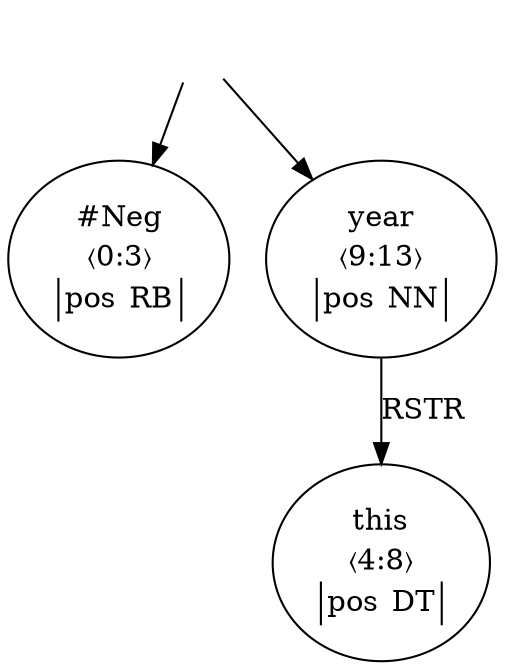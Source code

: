 digraph "20010002" {
  top [ style=invis ];
  top -> 0;
  top -> 2;
  0 [ label=<<table align="center" border="0" cellspacing="0"><tr><td colspan="2">#Neg</td></tr><tr><td colspan="2">〈0:3〉</td></tr><tr><td sides="l" border="1" align="left">pos</td><td sides="r" border="1" align="left">RB</td></tr></table>> ];
  1 [ label=<<table align="center" border="0" cellspacing="0"><tr><td colspan="2">this</td></tr><tr><td colspan="2">〈4:8〉</td></tr><tr><td sides="l" border="1" align="left">pos</td><td sides="r" border="1" align="left">DT</td></tr></table>> ];
  2 [ label=<<table align="center" border="0" cellspacing="0"><tr><td colspan="2">year</td></tr><tr><td colspan="2">〈9:13〉</td></tr><tr><td sides="l" border="1" align="left">pos</td><td sides="r" border="1" align="left">NN</td></tr></table>> ];
  2 -> 1 [ label="RSTR" ];
}

